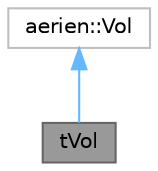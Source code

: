digraph "tVol"
{
 // LATEX_PDF_SIZE
  bgcolor="transparent";
  edge [fontname=Helvetica,fontsize=10,labelfontname=Helvetica,labelfontsize=10];
  node [fontname=Helvetica,fontsize=10,shape=box,height=0.2,width=0.4];
  Node1 [id="Node000001",label="tVol",height=0.2,width=0.4,color="gray40", fillcolor="grey60", style="filled", fontcolor="black",tooltip="Test du constructeur avec paramètres de la classe Vol."];
  Node2 -> Node1 [id="edge1_Node000001_Node000002",dir="back",color="steelblue1",style="solid",tooltip=" "];
  Node2 [id="Node000002",label="aerien::Vol",height=0.2,width=0.4,color="grey75", fillcolor="white", style="filled",URL="$classaerien_1_1_vol.html",tooltip=" "];
}

